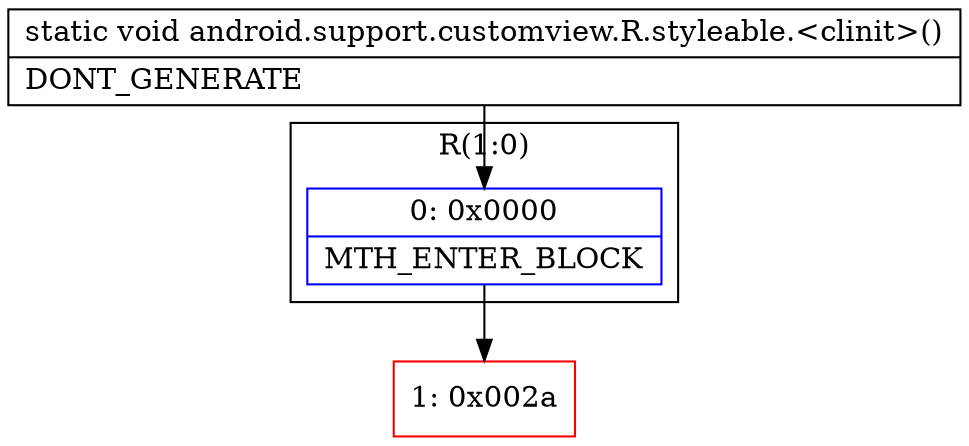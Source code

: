 digraph "CFG forandroid.support.customview.R.styleable.\<clinit\>()V" {
subgraph cluster_Region_451051403 {
label = "R(1:0)";
node [shape=record,color=blue];
Node_0 [shape=record,label="{0\:\ 0x0000|MTH_ENTER_BLOCK\l}"];
}
Node_1 [shape=record,color=red,label="{1\:\ 0x002a}"];
MethodNode[shape=record,label="{static void android.support.customview.R.styleable.\<clinit\>()  | DONT_GENERATE\l}"];
MethodNode -> Node_0;
Node_0 -> Node_1;
}

